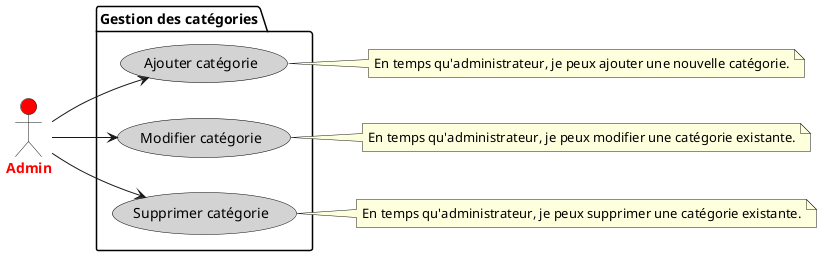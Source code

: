 @startuml UserStoryAdminCategorie

left to right direction
skinparam actorFontStyle bold
skinparam usecase {
    BackgroundColor YellowGreen
    BorderColor Black
}

actor "Admin" as Ad #Red;text:Red

package "Gestion des catégories" {
    usecase "Ajouter catégorie" as Ac #LightGray;text:Black
    usecase "Modifier catégorie" as Mc #LightGray;text:Black
    usecase "Supprimer catégorie" as Sc #LightGray;text:Black
}

' Relations entre acteurs et cas d'utilisation
Ad --> Ac
Ad --> Mc
Ad --> Sc

' Description des cas d'utilisation
note right of Ac
    En temps qu'administrateur, je peux ajouter une nouvelle catégorie.
end note
note right of Mc
    En temps qu'administrateur, je peux modifier une catégorie existante.
end note
note right of Sc
    En temps qu'administrateur, je peux supprimer une catégorie existante.
end note

@enduml